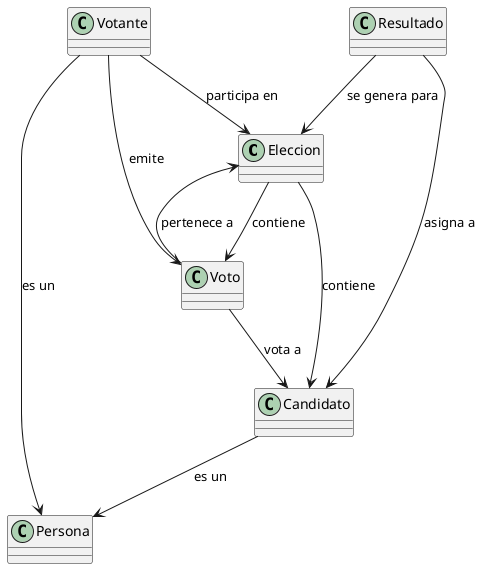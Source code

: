 @startuml Votacion
class Eleccion {
}

class Candidato {
}

class Persona {
}

class Votante {
}

class Voto {
}

class Resultado {
}

Eleccion --> Candidato : "contiene"
Eleccion --> Voto : "contiene"
Candidato --> Persona : "es un"
Votante --> Persona : "es un"
Votante --> Voto : "emite"
Voto --> Eleccion : "pertenece a"
Voto --> Candidato : "vota a"
Resultado --> Eleccion : "se genera para"
Resultado --> Candidato : "asigna a"
Votante --> Eleccion : "participa en"

@enduml
